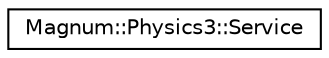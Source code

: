 digraph "圖形化之類別階層"
{
  edge [fontname="Helvetica",fontsize="10",labelfontname="Helvetica",labelfontsize="10"];
  node [fontname="Helvetica",fontsize="10",shape=record];
  rankdir="LR";
  Node1 [label="Magnum::Physics3::Service",height=0.2,width=0.4,color="black", fillcolor="white", style="filled",URL="$struct_magnum_1_1_physics3_1_1_service.html"];
}
